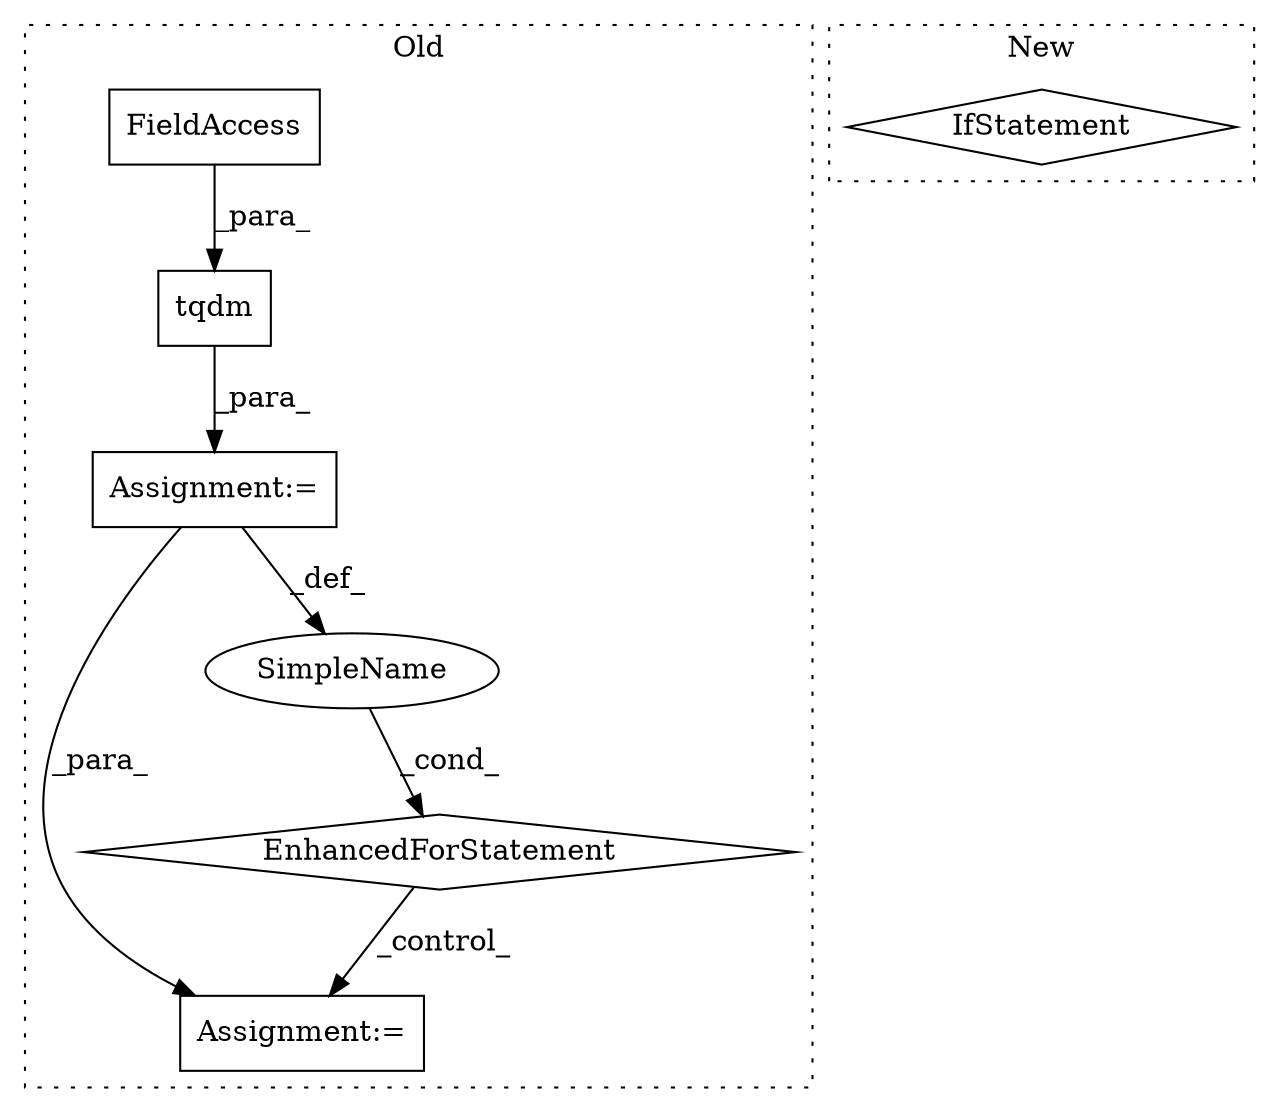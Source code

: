 digraph G {
subgraph cluster0 {
1 [label="tqdm" a="32" s="5165,5184" l="5,1" shape="box"];
3 [label="Assignment:=" a="7" s="5088,5185" l="57,2" shape="box"];
4 [label="EnhancedForStatement" a="70" s="5088,5185" l="57,2" shape="diamond"];
5 [label="Assignment:=" a="7" s="5197,5335" l="79,2" shape="box"];
6 [label="SimpleName" a="42" s="5149" l="8" shape="ellipse"];
7 [label="FieldAccess" a="22" s="5170" l="14" shape="box"];
label = "Old";
style="dotted";
}
subgraph cluster1 {
2 [label="IfStatement" a="25" s="4963,4974" l="4,2" shape="diamond"];
label = "New";
style="dotted";
}
1 -> 3 [label="_para_"];
3 -> 6 [label="_def_"];
3 -> 5 [label="_para_"];
4 -> 5 [label="_control_"];
6 -> 4 [label="_cond_"];
7 -> 1 [label="_para_"];
}